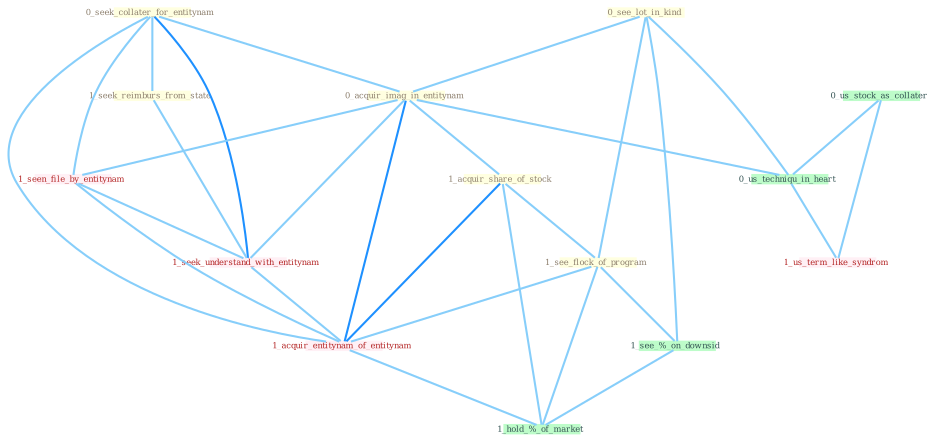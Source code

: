 Graph G{ 
    node
    [shape=polygon,style=filled,width=.5,height=.06,color="#BDFCC9",fixedsize=true,fontsize=4,
    fontcolor="#2f4f4f"];
    {node
    [color="#ffffe0", fontcolor="#8b7d6b"] "0_seek_collater_for_entitynam " "0_see_lot_in_kind " "0_acquir_imag_in_entitynam " "1_acquir_share_of_stock " "1_see_flock_of_program " "1_seek_reimburs_from_state "}
{node [color="#fff0f5", fontcolor="#b22222"] "1_seen_file_by_entitynam " "1_seek_understand_with_entitynam " "1_acquir_entitynam_of_entitynam " "1_us_term_like_syndrom "}
edge [color="#B0E2FF"];

	"0_seek_collater_for_entitynam " -- "0_acquir_imag_in_entitynam " [w="1", color="#87cefa" ];
	"0_seek_collater_for_entitynam " -- "1_seek_reimburs_from_state " [w="1", color="#87cefa" ];
	"0_seek_collater_for_entitynam " -- "1_seen_file_by_entitynam " [w="1", color="#87cefa" ];
	"0_seek_collater_for_entitynam " -- "1_seek_understand_with_entitynam " [w="2", color="#1e90ff" , len=0.8];
	"0_seek_collater_for_entitynam " -- "1_acquir_entitynam_of_entitynam " [w="1", color="#87cefa" ];
	"0_see_lot_in_kind " -- "0_acquir_imag_in_entitynam " [w="1", color="#87cefa" ];
	"0_see_lot_in_kind " -- "1_see_flock_of_program " [w="1", color="#87cefa" ];
	"0_see_lot_in_kind " -- "0_us_techniqu_in_heart " [w="1", color="#87cefa" ];
	"0_see_lot_in_kind " -- "1_see_%_on_downsid " [w="1", color="#87cefa" ];
	"0_acquir_imag_in_entitynam " -- "1_acquir_share_of_stock " [w="1", color="#87cefa" ];
	"0_acquir_imag_in_entitynam " -- "1_seen_file_by_entitynam " [w="1", color="#87cefa" ];
	"0_acquir_imag_in_entitynam " -- "1_seek_understand_with_entitynam " [w="1", color="#87cefa" ];
	"0_acquir_imag_in_entitynam " -- "1_acquir_entitynam_of_entitynam " [w="2", color="#1e90ff" , len=0.8];
	"0_acquir_imag_in_entitynam " -- "0_us_techniqu_in_heart " [w="1", color="#87cefa" ];
	"1_acquir_share_of_stock " -- "1_see_flock_of_program " [w="1", color="#87cefa" ];
	"1_acquir_share_of_stock " -- "1_acquir_entitynam_of_entitynam " [w="2", color="#1e90ff" , len=0.8];
	"1_acquir_share_of_stock " -- "1_hold_%_of_market " [w="1", color="#87cefa" ];
	"1_see_flock_of_program " -- "1_acquir_entitynam_of_entitynam " [w="1", color="#87cefa" ];
	"1_see_flock_of_program " -- "1_see_%_on_downsid " [w="1", color="#87cefa" ];
	"1_see_flock_of_program " -- "1_hold_%_of_market " [w="1", color="#87cefa" ];
	"1_seek_reimburs_from_state " -- "1_seek_understand_with_entitynam " [w="1", color="#87cefa" ];
	"1_seen_file_by_entitynam " -- "1_seek_understand_with_entitynam " [w="1", color="#87cefa" ];
	"1_seen_file_by_entitynam " -- "1_acquir_entitynam_of_entitynam " [w="1", color="#87cefa" ];
	"0_us_stock_as_collater " -- "0_us_techniqu_in_heart " [w="1", color="#87cefa" ];
	"0_us_stock_as_collater " -- "1_us_term_like_syndrom " [w="1", color="#87cefa" ];
	"1_seek_understand_with_entitynam " -- "1_acquir_entitynam_of_entitynam " [w="1", color="#87cefa" ];
	"1_acquir_entitynam_of_entitynam " -- "1_hold_%_of_market " [w="1", color="#87cefa" ];
	"0_us_techniqu_in_heart " -- "1_us_term_like_syndrom " [w="1", color="#87cefa" ];
	"1_see_%_on_downsid " -- "1_hold_%_of_market " [w="1", color="#87cefa" ];
}